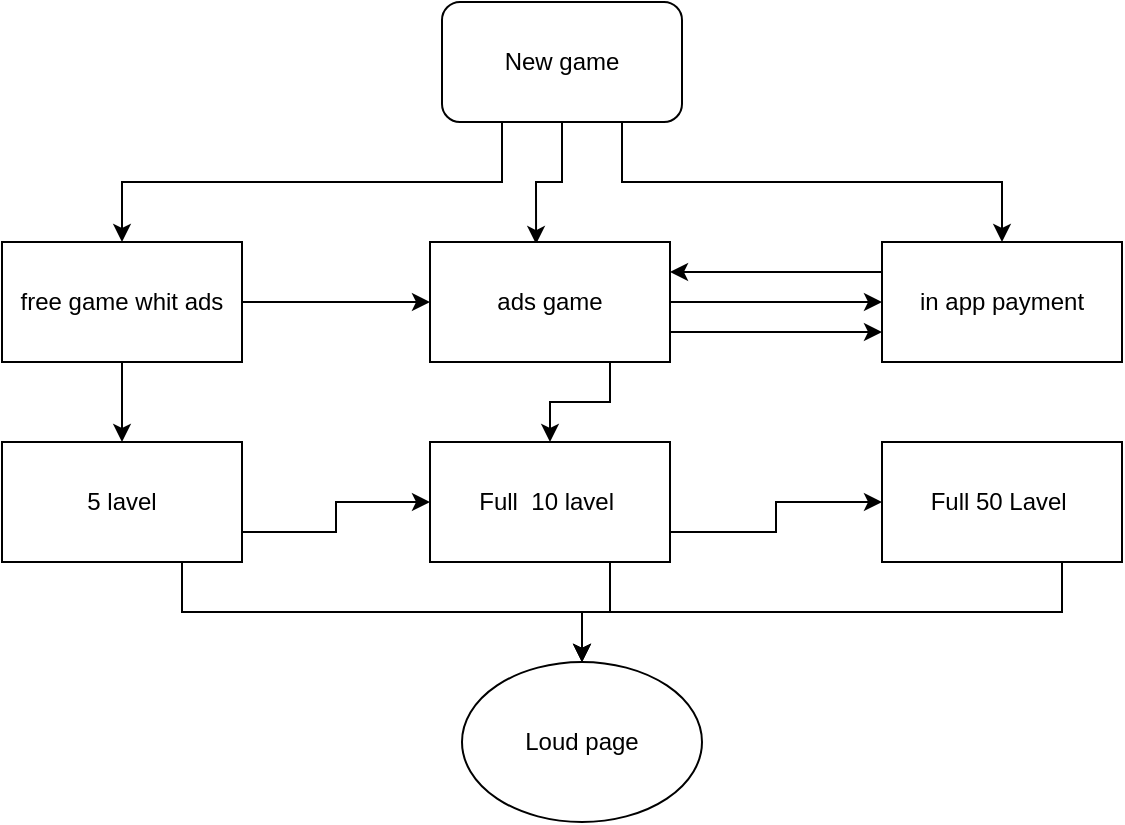 <mxfile version="13.7.9" type="github">
  <diagram id="wZ3wbjTs6ZtX49v0vLhj" name="Page-1">
    <mxGraphModel dx="1422" dy="745" grid="1" gridSize="10" guides="1" tooltips="1" connect="1" arrows="1" fold="1" page="1" pageScale="1" pageWidth="827" pageHeight="1169" math="0" shadow="0">
      <root>
        <mxCell id="0" />
        <mxCell id="1" parent="0" />
        <mxCell id="BQuWt1s3lLCehnd0i9sk-7" style="edgeStyle=orthogonalEdgeStyle;rounded=0;orthogonalLoop=1;jettySize=auto;html=1;exitX=0.25;exitY=1;exitDx=0;exitDy=0;entryX=0.5;entryY=0;entryDx=0;entryDy=0;" edge="1" parent="1" source="BQuWt1s3lLCehnd0i9sk-4" target="BQuWt1s3lLCehnd0i9sk-5">
          <mxGeometry relative="1" as="geometry" />
        </mxCell>
        <mxCell id="BQuWt1s3lLCehnd0i9sk-8" style="edgeStyle=orthogonalEdgeStyle;rounded=0;orthogonalLoop=1;jettySize=auto;html=1;exitX=0.5;exitY=1;exitDx=0;exitDy=0;entryX=0.442;entryY=0.017;entryDx=0;entryDy=0;entryPerimeter=0;" edge="1" parent="1" source="BQuWt1s3lLCehnd0i9sk-4" target="BQuWt1s3lLCehnd0i9sk-6">
          <mxGeometry relative="1" as="geometry" />
        </mxCell>
        <mxCell id="BQuWt1s3lLCehnd0i9sk-10" style="edgeStyle=orthogonalEdgeStyle;rounded=0;orthogonalLoop=1;jettySize=auto;html=1;exitX=0.75;exitY=1;exitDx=0;exitDy=0;entryX=0.5;entryY=0;entryDx=0;entryDy=0;" edge="1" parent="1" source="BQuWt1s3lLCehnd0i9sk-4" target="BQuWt1s3lLCehnd0i9sk-9">
          <mxGeometry relative="1" as="geometry" />
        </mxCell>
        <mxCell id="BQuWt1s3lLCehnd0i9sk-4" value="New game" style="rounded=1;whiteSpace=wrap;html=1;" vertex="1" parent="1">
          <mxGeometry x="360" y="10" width="120" height="60" as="geometry" />
        </mxCell>
        <mxCell id="BQuWt1s3lLCehnd0i9sk-14" style="edgeStyle=orthogonalEdgeStyle;rounded=0;orthogonalLoop=1;jettySize=auto;html=1;exitX=0.5;exitY=1;exitDx=0;exitDy=0;" edge="1" parent="1" source="BQuWt1s3lLCehnd0i9sk-5" target="BQuWt1s3lLCehnd0i9sk-11">
          <mxGeometry relative="1" as="geometry" />
        </mxCell>
        <mxCell id="BQuWt1s3lLCehnd0i9sk-15" style="edgeStyle=orthogonalEdgeStyle;rounded=0;orthogonalLoop=1;jettySize=auto;html=1;exitX=1;exitY=0.5;exitDx=0;exitDy=0;entryX=0;entryY=0.5;entryDx=0;entryDy=0;" edge="1" parent="1" source="BQuWt1s3lLCehnd0i9sk-5" target="BQuWt1s3lLCehnd0i9sk-6">
          <mxGeometry relative="1" as="geometry" />
        </mxCell>
        <mxCell id="BQuWt1s3lLCehnd0i9sk-5" value="free game whit ads" style="rounded=0;whiteSpace=wrap;html=1;" vertex="1" parent="1">
          <mxGeometry x="140" y="130" width="120" height="60" as="geometry" />
        </mxCell>
        <mxCell id="BQuWt1s3lLCehnd0i9sk-16" style="edgeStyle=orthogonalEdgeStyle;rounded=0;orthogonalLoop=1;jettySize=auto;html=1;exitX=1;exitY=0.5;exitDx=0;exitDy=0;" edge="1" parent="1" source="BQuWt1s3lLCehnd0i9sk-6" target="BQuWt1s3lLCehnd0i9sk-9">
          <mxGeometry relative="1" as="geometry" />
        </mxCell>
        <mxCell id="BQuWt1s3lLCehnd0i9sk-18" style="edgeStyle=orthogonalEdgeStyle;rounded=0;orthogonalLoop=1;jettySize=auto;html=1;exitX=1;exitY=0.75;exitDx=0;exitDy=0;entryX=0;entryY=0.75;entryDx=0;entryDy=0;" edge="1" parent="1" source="BQuWt1s3lLCehnd0i9sk-6" target="BQuWt1s3lLCehnd0i9sk-9">
          <mxGeometry relative="1" as="geometry" />
        </mxCell>
        <mxCell id="BQuWt1s3lLCehnd0i9sk-21" style="edgeStyle=orthogonalEdgeStyle;rounded=0;orthogonalLoop=1;jettySize=auto;html=1;exitX=0.75;exitY=1;exitDx=0;exitDy=0;entryX=0.5;entryY=0;entryDx=0;entryDy=0;" edge="1" parent="1" source="BQuWt1s3lLCehnd0i9sk-6" target="BQuWt1s3lLCehnd0i9sk-12">
          <mxGeometry relative="1" as="geometry" />
        </mxCell>
        <mxCell id="BQuWt1s3lLCehnd0i9sk-6" value="ads game" style="rounded=0;whiteSpace=wrap;html=1;" vertex="1" parent="1">
          <mxGeometry x="354" y="130" width="120" height="60" as="geometry" />
        </mxCell>
        <mxCell id="BQuWt1s3lLCehnd0i9sk-19" style="edgeStyle=orthogonalEdgeStyle;rounded=0;orthogonalLoop=1;jettySize=auto;html=1;exitX=0;exitY=0.25;exitDx=0;exitDy=0;entryX=1;entryY=0.25;entryDx=0;entryDy=0;" edge="1" parent="1" source="BQuWt1s3lLCehnd0i9sk-9" target="BQuWt1s3lLCehnd0i9sk-6">
          <mxGeometry relative="1" as="geometry" />
        </mxCell>
        <mxCell id="BQuWt1s3lLCehnd0i9sk-9" value="in app payment" style="rounded=0;whiteSpace=wrap;html=1;" vertex="1" parent="1">
          <mxGeometry x="580" y="130" width="120" height="60" as="geometry" />
        </mxCell>
        <mxCell id="BQuWt1s3lLCehnd0i9sk-20" style="edgeStyle=orthogonalEdgeStyle;rounded=0;orthogonalLoop=1;jettySize=auto;html=1;exitX=1;exitY=0.75;exitDx=0;exitDy=0;entryX=0;entryY=0.5;entryDx=0;entryDy=0;" edge="1" parent="1" source="BQuWt1s3lLCehnd0i9sk-11" target="BQuWt1s3lLCehnd0i9sk-12">
          <mxGeometry relative="1" as="geometry" />
        </mxCell>
        <mxCell id="BQuWt1s3lLCehnd0i9sk-24" style="edgeStyle=orthogonalEdgeStyle;rounded=0;orthogonalLoop=1;jettySize=auto;html=1;exitX=0.75;exitY=1;exitDx=0;exitDy=0;" edge="1" parent="1" source="BQuWt1s3lLCehnd0i9sk-11" target="BQuWt1s3lLCehnd0i9sk-23">
          <mxGeometry relative="1" as="geometry" />
        </mxCell>
        <mxCell id="BQuWt1s3lLCehnd0i9sk-11" value="5 lavel" style="rounded=0;whiteSpace=wrap;html=1;" vertex="1" parent="1">
          <mxGeometry x="140" y="230" width="120" height="60" as="geometry" />
        </mxCell>
        <mxCell id="BQuWt1s3lLCehnd0i9sk-22" style="edgeStyle=orthogonalEdgeStyle;rounded=0;orthogonalLoop=1;jettySize=auto;html=1;exitX=1;exitY=0.75;exitDx=0;exitDy=0;entryX=0;entryY=0.5;entryDx=0;entryDy=0;" edge="1" parent="1" source="BQuWt1s3lLCehnd0i9sk-12" target="BQuWt1s3lLCehnd0i9sk-13">
          <mxGeometry relative="1" as="geometry" />
        </mxCell>
        <mxCell id="BQuWt1s3lLCehnd0i9sk-25" style="edgeStyle=orthogonalEdgeStyle;rounded=0;orthogonalLoop=1;jettySize=auto;html=1;exitX=0.75;exitY=1;exitDx=0;exitDy=0;entryX=0.5;entryY=0;entryDx=0;entryDy=0;" edge="1" parent="1" source="BQuWt1s3lLCehnd0i9sk-12" target="BQuWt1s3lLCehnd0i9sk-23">
          <mxGeometry relative="1" as="geometry" />
        </mxCell>
        <mxCell id="BQuWt1s3lLCehnd0i9sk-12" value="Full&amp;nbsp; 10 lavel&amp;nbsp;" style="rounded=0;whiteSpace=wrap;html=1;" vertex="1" parent="1">
          <mxGeometry x="354" y="230" width="120" height="60" as="geometry" />
        </mxCell>
        <mxCell id="BQuWt1s3lLCehnd0i9sk-26" style="edgeStyle=orthogonalEdgeStyle;rounded=0;orthogonalLoop=1;jettySize=auto;html=1;exitX=0.75;exitY=1;exitDx=0;exitDy=0;entryX=0.5;entryY=0;entryDx=0;entryDy=0;" edge="1" parent="1" source="BQuWt1s3lLCehnd0i9sk-13" target="BQuWt1s3lLCehnd0i9sk-23">
          <mxGeometry relative="1" as="geometry" />
        </mxCell>
        <mxCell id="BQuWt1s3lLCehnd0i9sk-13" value="Full 50 Lavel&amp;nbsp;" style="rounded=0;whiteSpace=wrap;html=1;" vertex="1" parent="1">
          <mxGeometry x="580" y="230" width="120" height="60" as="geometry" />
        </mxCell>
        <mxCell id="BQuWt1s3lLCehnd0i9sk-23" value="Loud page" style="ellipse;whiteSpace=wrap;html=1;" vertex="1" parent="1">
          <mxGeometry x="370" y="340" width="120" height="80" as="geometry" />
        </mxCell>
      </root>
    </mxGraphModel>
  </diagram>
</mxfile>
